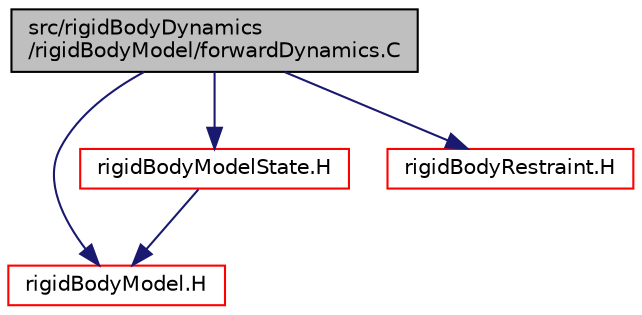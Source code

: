 digraph "src/rigidBodyDynamics/rigidBodyModel/forwardDynamics.C"
{
  bgcolor="transparent";
  edge [fontname="Helvetica",fontsize="10",labelfontname="Helvetica",labelfontsize="10"];
  node [fontname="Helvetica",fontsize="10",shape=record];
  Node1 [label="src/rigidBodyDynamics\l/rigidBodyModel/forwardDynamics.C",height=0.2,width=0.4,color="black", fillcolor="grey75", style="filled", fontcolor="black"];
  Node1 -> Node2 [color="midnightblue",fontsize="10",style="solid",fontname="Helvetica"];
  Node2 [label="rigidBodyModel.H",height=0.2,width=0.4,color="red",URL="$a09783.html"];
  Node1 -> Node3 [color="midnightblue",fontsize="10",style="solid",fontname="Helvetica"];
  Node3 [label="rigidBodyModelState.H",height=0.2,width=0.4,color="red",URL="$a09786.html"];
  Node3 -> Node2 [color="midnightblue",fontsize="10",style="solid",fontname="Helvetica"];
  Node1 -> Node4 [color="midnightblue",fontsize="10",style="solid",fontname="Helvetica"];
  Node4 [label="rigidBodyRestraint.H",height=0.2,width=0.4,color="red",URL="$a09772.html"];
}
